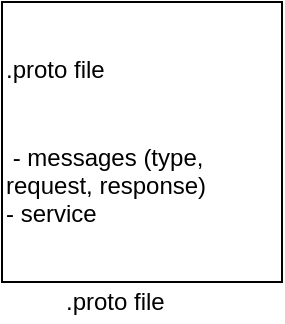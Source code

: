 <mxfile version="11.0.1" type="github"><diagram id="rxA5tLSzi72jpIpeNFQh" name="Page-1"><mxGraphModel dx="868" dy="436" grid="1" gridSize="10" guides="1" tooltips="1" connect="1" arrows="1" fold="1" page="1" pageScale="1" pageWidth="827" pageHeight="1169" math="0" shadow="0"><root><mxCell id="0"/><mxCell id="1" parent="0"/><mxCell id="O4XyslqSDqCK3OdwVVFQ-1" value=".proto file&lt;br&gt;&lt;br&gt;&lt;br&gt;&amp;nbsp;- messages (type, request, response)&lt;br&gt;- service" style="whiteSpace=wrap;html=1;aspect=fixed;align=left;" vertex="1" parent="1"><mxGeometry x="100" y="90" width="140" height="140" as="geometry"/></mxCell><mxCell id="O4XyslqSDqCK3OdwVVFQ-6" value=".proto file" style="text;html=1;resizable=0;points=[];autosize=1;align=left;verticalAlign=top;spacingTop=-4;" vertex="1" parent="1"><mxGeometry x="130" y="230" width="60" height="20" as="geometry"/></mxCell></root></mxGraphModel></diagram></mxfile>